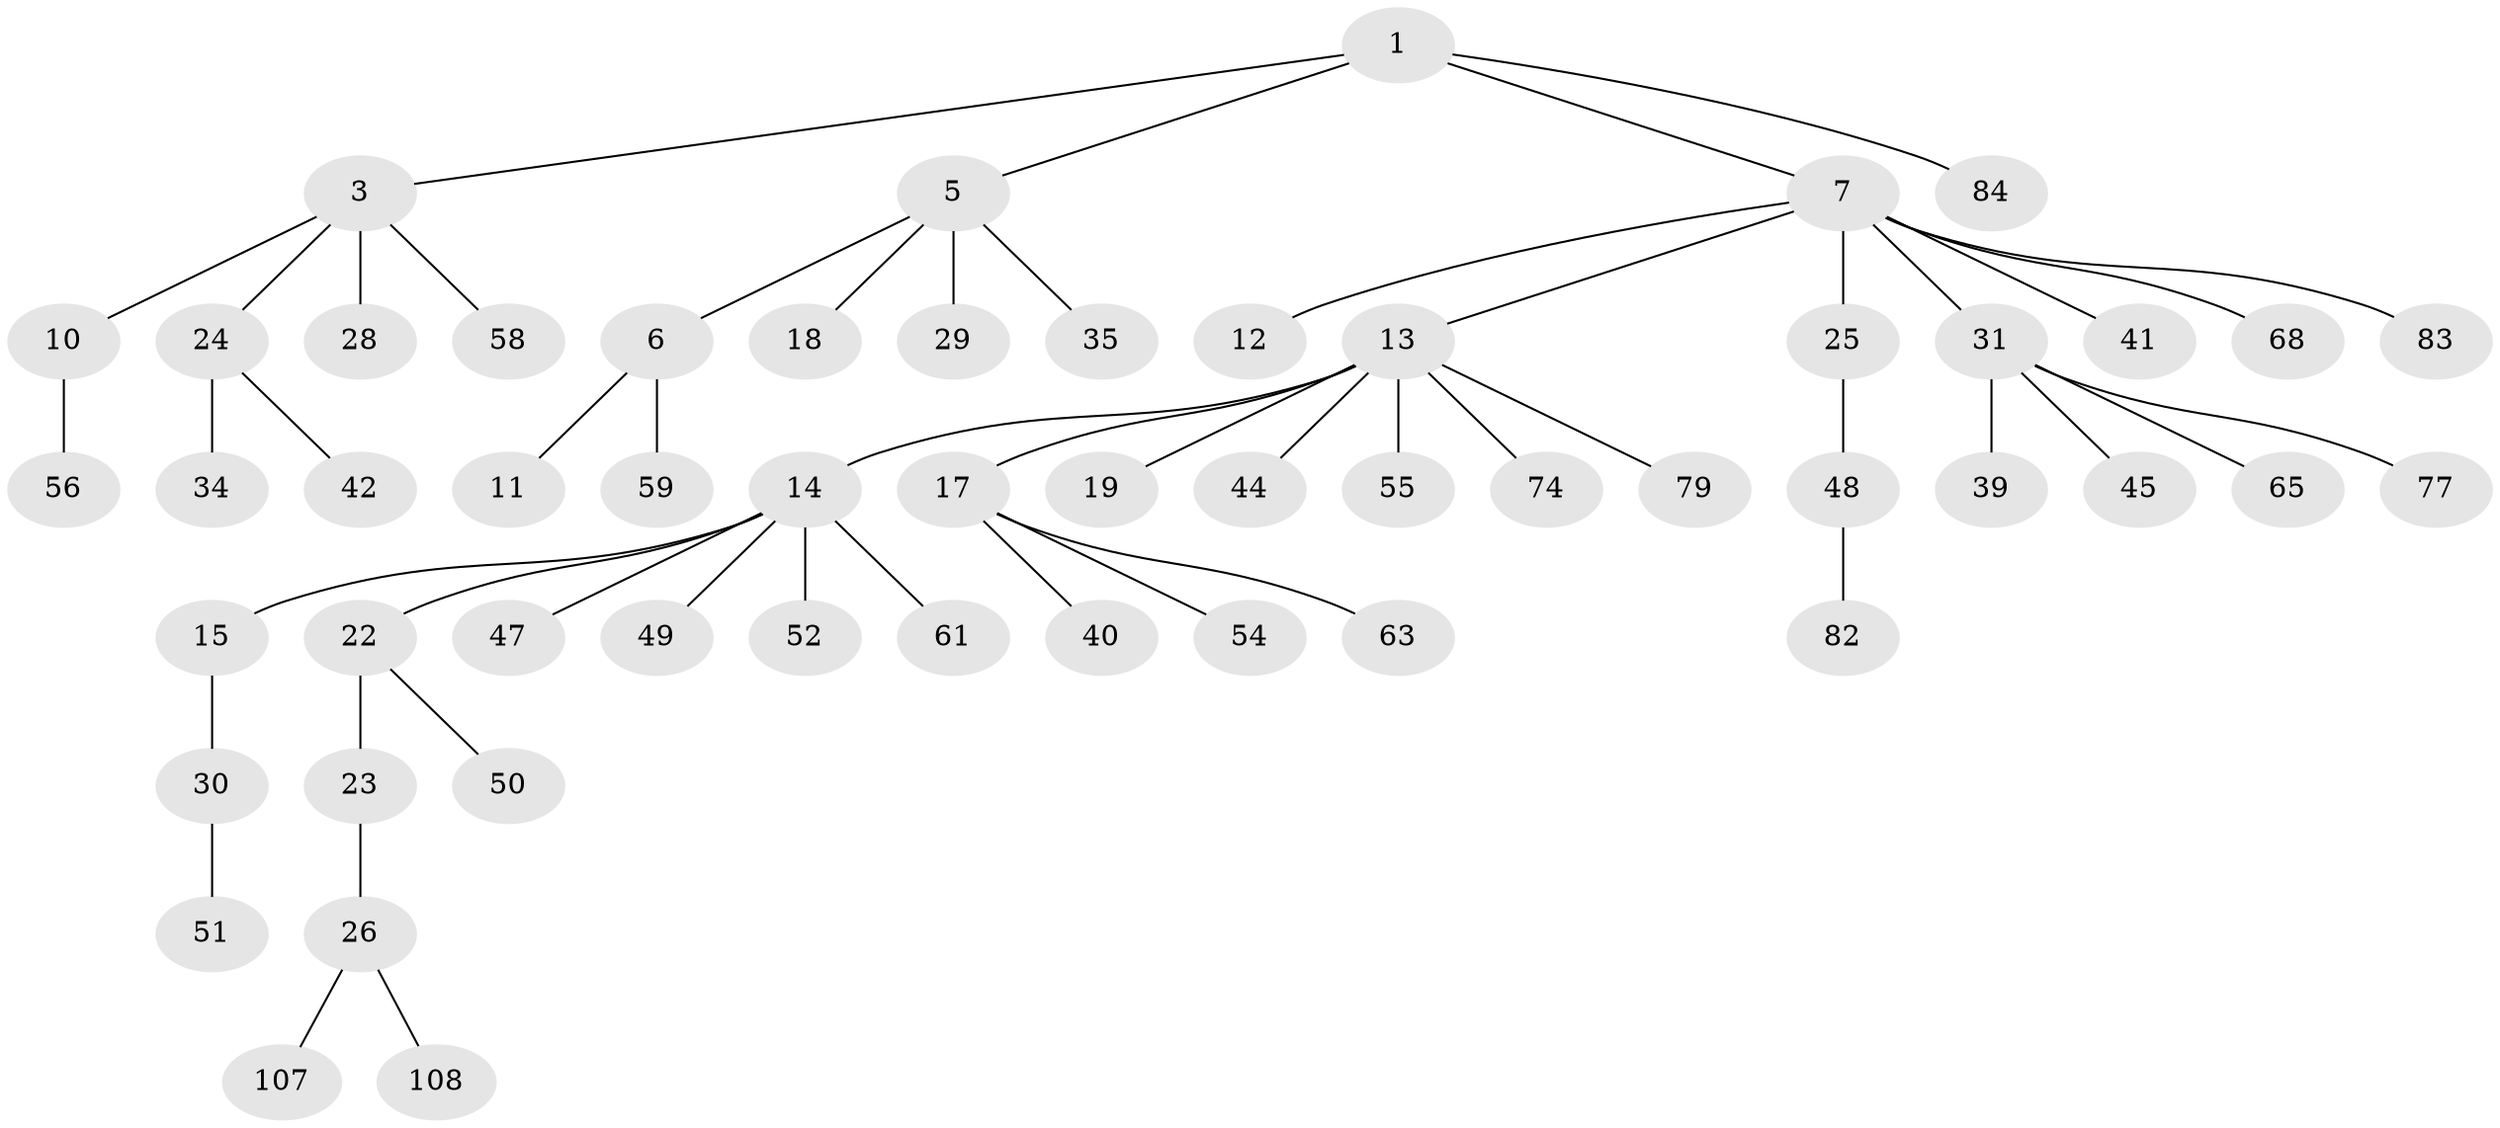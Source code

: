 // original degree distribution, {5: 0.046296296296296294, 3: 0.1111111111111111, 4: 0.05555555555555555, 6: 0.009259259259259259, 7: 0.018518518518518517, 1: 0.5092592592592593, 2: 0.25}
// Generated by graph-tools (version 1.1) at 2025/15/03/09/25 04:15:23]
// undirected, 54 vertices, 53 edges
graph export_dot {
graph [start="1"]
  node [color=gray90,style=filled];
  1 [super="+2+106+62"];
  3 [super="+4"];
  5;
  6 [super="+38"];
  7 [super="+104+8+27"];
  10 [super="+46+70"];
  11;
  12 [super="+53"];
  13 [super="+16"];
  14 [super="+20"];
  15;
  17 [super="+37"];
  18 [super="+57+32+91"];
  19;
  22;
  23;
  24;
  25 [super="+64+67"];
  26;
  28 [super="+36+60"];
  29;
  30;
  31;
  34 [super="+66"];
  35 [super="+43"];
  39;
  40;
  41 [super="+86"];
  42 [super="+95"];
  44;
  45;
  47 [super="+76"];
  48;
  49;
  50;
  51;
  52 [super="+92"];
  54;
  55 [super="+80"];
  56 [super="+90"];
  58;
  59;
  61;
  63;
  65 [super="+85"];
  68 [super="+71"];
  74;
  77;
  79;
  82;
  83;
  84;
  107;
  108;
  1 -- 3;
  1 -- 5;
  1 -- 84;
  1 -- 7;
  3 -- 10;
  3 -- 28;
  3 -- 24;
  3 -- 58;
  5 -- 6;
  5 -- 18;
  5 -- 29;
  5 -- 35;
  6 -- 11;
  6 -- 59;
  7 -- 68;
  7 -- 41;
  7 -- 12;
  7 -- 13;
  7 -- 83;
  7 -- 25;
  7 -- 31;
  10 -- 56;
  13 -- 14;
  13 -- 17;
  13 -- 44;
  13 -- 74;
  13 -- 79;
  13 -- 19;
  13 -- 55;
  14 -- 15;
  14 -- 49;
  14 -- 52;
  14 -- 22;
  14 -- 61;
  14 -- 47;
  15 -- 30;
  17 -- 40;
  17 -- 54;
  17 -- 63;
  22 -- 23;
  22 -- 50;
  23 -- 26;
  24 -- 34;
  24 -- 42;
  25 -- 48;
  26 -- 107;
  26 -- 108;
  30 -- 51;
  31 -- 39;
  31 -- 45;
  31 -- 65;
  31 -- 77;
  48 -- 82;
}
